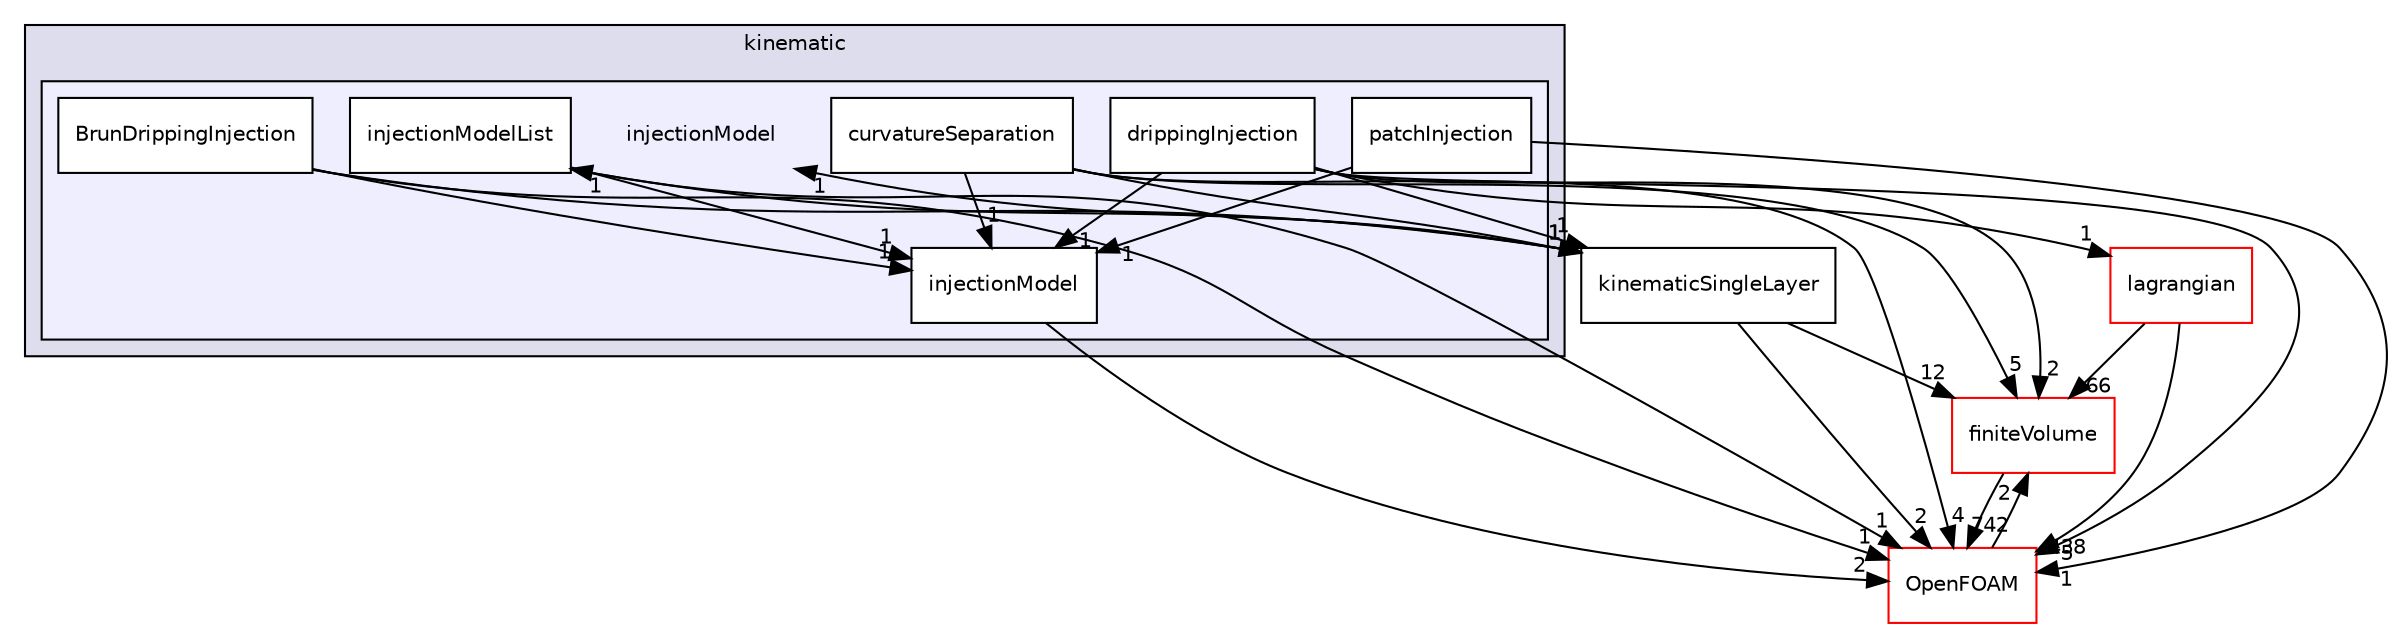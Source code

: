 digraph "src/regionModels/surfaceFilmModels/submodels/kinematic/injectionModel" {
  bgcolor=transparent;
  compound=true
  node [ fontsize="10", fontname="Helvetica"];
  edge [ labelfontsize="10", labelfontname="Helvetica"];
  subgraph clusterdir_748187a7aee928611e312f378f23d627 {
    graph [ bgcolor="#ddddee", pencolor="black", label="kinematic" fontname="Helvetica", fontsize="10", URL="dir_748187a7aee928611e312f378f23d627.html"]
  subgraph clusterdir_052a15cd963399c64c4750aa932b2703 {
    graph [ bgcolor="#eeeeff", pencolor="black", label="" URL="dir_052a15cd963399c64c4750aa932b2703.html"];
    dir_052a15cd963399c64c4750aa932b2703 [shape=plaintext label="injectionModel"];
    dir_8d6486794a0e36c4502c463fb39e7a58 [shape=box label="BrunDrippingInjection" color="black" fillcolor="white" style="filled" URL="dir_8d6486794a0e36c4502c463fb39e7a58.html"];
    dir_2cce40c5b1dd5895ce391ba68bf888a4 [shape=box label="curvatureSeparation" color="black" fillcolor="white" style="filled" URL="dir_2cce40c5b1dd5895ce391ba68bf888a4.html"];
    dir_1c98871c06dc9c08473dbe7a81534883 [shape=box label="drippingInjection" color="black" fillcolor="white" style="filled" URL="dir_1c98871c06dc9c08473dbe7a81534883.html"];
    dir_b32ab60baa2bcd08937c716cbd0b6725 [shape=box label="injectionModel" color="black" fillcolor="white" style="filled" URL="dir_b32ab60baa2bcd08937c716cbd0b6725.html"];
    dir_c806bc3f223754b5faaacfd4b5d5ed9a [shape=box label="injectionModelList" color="black" fillcolor="white" style="filled" URL="dir_c806bc3f223754b5faaacfd4b5d5ed9a.html"];
    dir_c5cd61c8cc82e31b37f0712199028a17 [shape=box label="patchInjection" color="black" fillcolor="white" style="filled" URL="dir_c5cd61c8cc82e31b37f0712199028a17.html"];
  }
  }
  dir_9bd15774b555cf7259a6fa18f99fe99b [shape=box label="finiteVolume" color="red" URL="dir_9bd15774b555cf7259a6fa18f99fe99b.html"];
  dir_1c60e658c3548753b29433c6c9718fd3 [shape=box label="kinematicSingleLayer" URL="dir_1c60e658c3548753b29433c6c9718fd3.html"];
  dir_c5473ff19b20e6ec4dfe5c310b3778a8 [shape=box label="OpenFOAM" color="red" URL="dir_c5473ff19b20e6ec4dfe5c310b3778a8.html"];
  dir_f8c25efc4b6f6a8502a42d5af7554d23 [shape=box label="lagrangian" color="red" URL="dir_f8c25efc4b6f6a8502a42d5af7554d23.html"];
  dir_9bd15774b555cf7259a6fa18f99fe99b->dir_c5473ff19b20e6ec4dfe5c310b3778a8 [headlabel="742", labeldistance=1.5 headhref="dir_000867_001929.html"];
  dir_1c60e658c3548753b29433c6c9718fd3->dir_9bd15774b555cf7259a6fa18f99fe99b [headlabel="12", labeldistance=1.5 headhref="dir_002539_000867.html"];
  dir_1c60e658c3548753b29433c6c9718fd3->dir_052a15cd963399c64c4750aa932b2703 [headlabel="1", labeldistance=1.5 headhref="dir_002539_002551.html"];
  dir_1c60e658c3548753b29433c6c9718fd3->dir_c806bc3f223754b5faaacfd4b5d5ed9a [headlabel="1", labeldistance=1.5 headhref="dir_002539_002556.html"];
  dir_1c60e658c3548753b29433c6c9718fd3->dir_c5473ff19b20e6ec4dfe5c310b3778a8 [headlabel="2", labeldistance=1.5 headhref="dir_002539_001929.html"];
  dir_8d6486794a0e36c4502c463fb39e7a58->dir_1c60e658c3548753b29433c6c9718fd3 [headlabel="1", labeldistance=1.5 headhref="dir_002552_002539.html"];
  dir_8d6486794a0e36c4502c463fb39e7a58->dir_b32ab60baa2bcd08937c716cbd0b6725 [headlabel="1", labeldistance=1.5 headhref="dir_002552_002555.html"];
  dir_8d6486794a0e36c4502c463fb39e7a58->dir_c5473ff19b20e6ec4dfe5c310b3778a8 [headlabel="1", labeldistance=1.5 headhref="dir_002552_001929.html"];
  dir_c5cd61c8cc82e31b37f0712199028a17->dir_b32ab60baa2bcd08937c716cbd0b6725 [headlabel="1", labeldistance=1.5 headhref="dir_002557_002555.html"];
  dir_c5cd61c8cc82e31b37f0712199028a17->dir_c5473ff19b20e6ec4dfe5c310b3778a8 [headlabel="1", labeldistance=1.5 headhref="dir_002557_001929.html"];
  dir_1c98871c06dc9c08473dbe7a81534883->dir_9bd15774b555cf7259a6fa18f99fe99b [headlabel="2", labeldistance=1.5 headhref="dir_002554_000867.html"];
  dir_1c98871c06dc9c08473dbe7a81534883->dir_1c60e658c3548753b29433c6c9718fd3 [headlabel="1", labeldistance=1.5 headhref="dir_002554_002539.html"];
  dir_1c98871c06dc9c08473dbe7a81534883->dir_b32ab60baa2bcd08937c716cbd0b6725 [headlabel="1", labeldistance=1.5 headhref="dir_002554_002555.html"];
  dir_1c98871c06dc9c08473dbe7a81534883->dir_c5473ff19b20e6ec4dfe5c310b3778a8 [headlabel="5", labeldistance=1.5 headhref="dir_002554_001929.html"];
  dir_1c98871c06dc9c08473dbe7a81534883->dir_f8c25efc4b6f6a8502a42d5af7554d23 [headlabel="1", labeldistance=1.5 headhref="dir_002554_001397.html"];
  dir_b32ab60baa2bcd08937c716cbd0b6725->dir_c5473ff19b20e6ec4dfe5c310b3778a8 [headlabel="2", labeldistance=1.5 headhref="dir_002555_001929.html"];
  dir_c806bc3f223754b5faaacfd4b5d5ed9a->dir_b32ab60baa2bcd08937c716cbd0b6725 [headlabel="1", labeldistance=1.5 headhref="dir_002556_002555.html"];
  dir_c806bc3f223754b5faaacfd4b5d5ed9a->dir_c5473ff19b20e6ec4dfe5c310b3778a8 [headlabel="1", labeldistance=1.5 headhref="dir_002556_001929.html"];
  dir_c5473ff19b20e6ec4dfe5c310b3778a8->dir_9bd15774b555cf7259a6fa18f99fe99b [headlabel="2", labeldistance=1.5 headhref="dir_001929_000867.html"];
  dir_2cce40c5b1dd5895ce391ba68bf888a4->dir_9bd15774b555cf7259a6fa18f99fe99b [headlabel="5", labeldistance=1.5 headhref="dir_002553_000867.html"];
  dir_2cce40c5b1dd5895ce391ba68bf888a4->dir_1c60e658c3548753b29433c6c9718fd3 [headlabel="1", labeldistance=1.5 headhref="dir_002553_002539.html"];
  dir_2cce40c5b1dd5895ce391ba68bf888a4->dir_b32ab60baa2bcd08937c716cbd0b6725 [headlabel="1", labeldistance=1.5 headhref="dir_002553_002555.html"];
  dir_2cce40c5b1dd5895ce391ba68bf888a4->dir_c5473ff19b20e6ec4dfe5c310b3778a8 [headlabel="4", labeldistance=1.5 headhref="dir_002553_001929.html"];
  dir_f8c25efc4b6f6a8502a42d5af7554d23->dir_9bd15774b555cf7259a6fa18f99fe99b [headlabel="66", labeldistance=1.5 headhref="dir_001397_000867.html"];
  dir_f8c25efc4b6f6a8502a42d5af7554d23->dir_c5473ff19b20e6ec4dfe5c310b3778a8 [headlabel="438", labeldistance=1.5 headhref="dir_001397_001929.html"];
}

